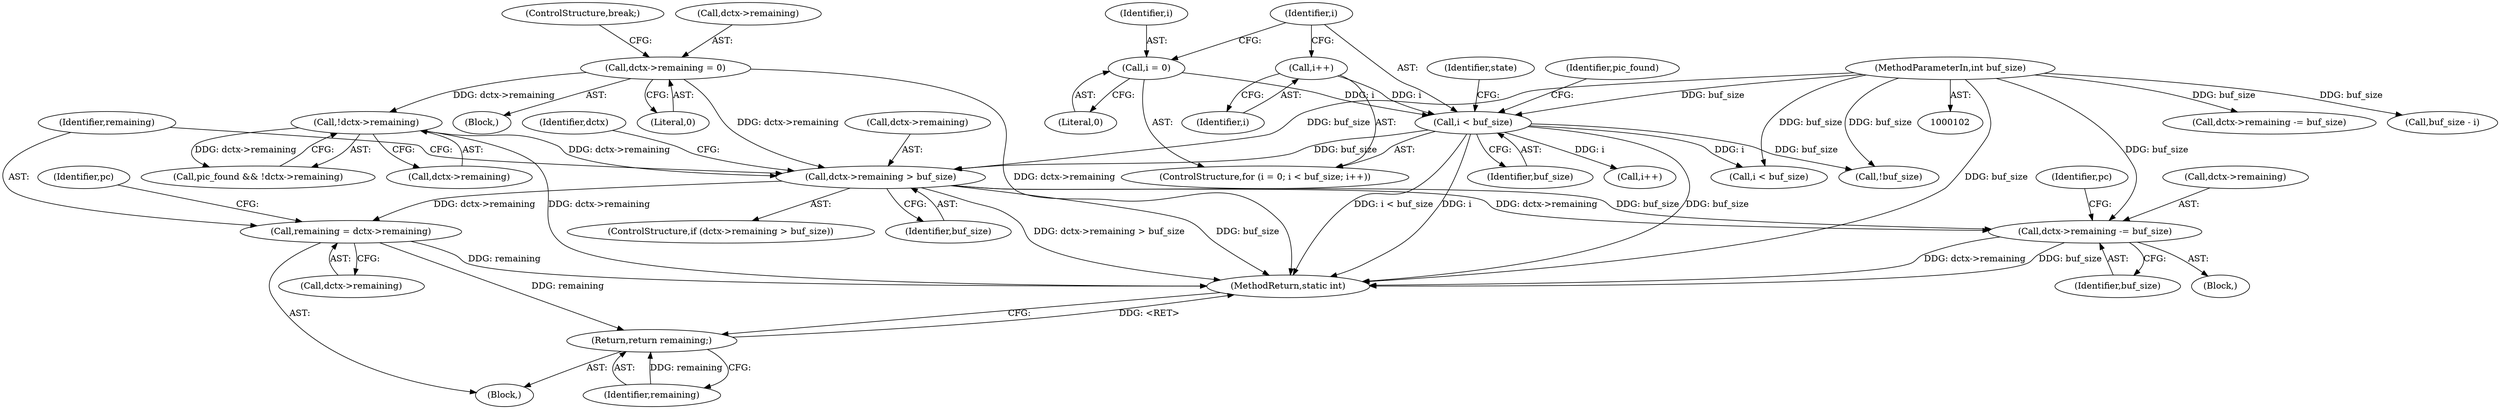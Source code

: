 digraph "0_FFmpeg_31c1c0b46a7021802c3d1d18039fca30dba5a14e@API" {
"1000380" [label="(Call,dctx->remaining > buf_size)"];
"1000188" [label="(Call,dctx->remaining = 0)"];
"1000197" [label="(Call,!dctx->remaining)"];
"1000150" [label="(Call,i < buf_size)"];
"1000147" [label="(Call,i = 0)"];
"1000153" [label="(Call,i++)"];
"1000105" [label="(MethodParameterIn,int buf_size)"];
"1000386" [label="(Call,dctx->remaining -= buf_size)"];
"1000394" [label="(Call,remaining = dctx->remaining)"];
"1000430" [label="(Return,return remaining;)"];
"1000150" [label="(Call,i < buf_size)"];
"1000149" [label="(Literal,0)"];
"1000151" [label="(Identifier,i)"];
"1000147" [label="(Call,i = 0)"];
"1000146" [label="(ControlStructure,for (i = 0; i < buf_size; i++))"];
"1000193" [label="(ControlStructure,break;)"];
"1000153" [label="(Call,i++)"];
"1000394" [label="(Call,remaining = dctx->remaining)"];
"1000430" [label="(Return,return remaining;)"];
"1000198" [label="(Call,dctx->remaining)"];
"1000387" [label="(Call,dctx->remaining)"];
"1000401" [label="(Identifier,pc)"];
"1000208" [label="(Call,i < buf_size)"];
"1000165" [label="(Block,)"];
"1000197" [label="(Call,!dctx->remaining)"];
"1000370" [label="(Call,dctx->remaining -= buf_size)"];
"1000152" [label="(Identifier,buf_size)"];
"1000189" [label="(Call,dctx->remaining)"];
"1000380" [label="(Call,dctx->remaining > buf_size)"];
"1000192" [label="(Literal,0)"];
"1000195" [label="(Call,pic_found && !dctx->remaining)"];
"1000396" [label="(Call,dctx->remaining)"];
"1000392" [label="(Block,)"];
"1000157" [label="(Identifier,state)"];
"1000105" [label="(MethodParameterIn,int buf_size)"];
"1000388" [label="(Identifier,dctx)"];
"1000431" [label="(Identifier,remaining)"];
"1000395" [label="(Identifier,remaining)"];
"1000390" [label="(Identifier,buf_size)"];
"1000166" [label="(Call,i++)"];
"1000188" [label="(Call,dctx->remaining = 0)"];
"1000379" [label="(ControlStructure,if (dctx->remaining > buf_size))"];
"1000454" [label="(MethodReturn,static int)"];
"1000384" [label="(Identifier,buf_size)"];
"1000148" [label="(Identifier,i)"];
"1000434" [label="(Identifier,pc)"];
"1000385" [label="(Block,)"];
"1000381" [label="(Call,dctx->remaining)"];
"1000314" [label="(Call,buf_size - i)"];
"1000386" [label="(Call,dctx->remaining -= buf_size)"];
"1000154" [label="(Identifier,i)"];
"1000203" [label="(Call,!buf_size)"];
"1000196" [label="(Identifier,pic_found)"];
"1000380" -> "1000379"  [label="AST: "];
"1000380" -> "1000384"  [label="CFG: "];
"1000381" -> "1000380"  [label="AST: "];
"1000384" -> "1000380"  [label="AST: "];
"1000388" -> "1000380"  [label="CFG: "];
"1000395" -> "1000380"  [label="CFG: "];
"1000380" -> "1000454"  [label="DDG: buf_size"];
"1000380" -> "1000454"  [label="DDG: dctx->remaining > buf_size"];
"1000188" -> "1000380"  [label="DDG: dctx->remaining"];
"1000197" -> "1000380"  [label="DDG: dctx->remaining"];
"1000150" -> "1000380"  [label="DDG: buf_size"];
"1000105" -> "1000380"  [label="DDG: buf_size"];
"1000380" -> "1000386"  [label="DDG: buf_size"];
"1000380" -> "1000386"  [label="DDG: dctx->remaining"];
"1000380" -> "1000394"  [label="DDG: dctx->remaining"];
"1000188" -> "1000165"  [label="AST: "];
"1000188" -> "1000192"  [label="CFG: "];
"1000189" -> "1000188"  [label="AST: "];
"1000192" -> "1000188"  [label="AST: "];
"1000193" -> "1000188"  [label="CFG: "];
"1000188" -> "1000454"  [label="DDG: dctx->remaining"];
"1000188" -> "1000197"  [label="DDG: dctx->remaining"];
"1000197" -> "1000195"  [label="AST: "];
"1000197" -> "1000198"  [label="CFG: "];
"1000198" -> "1000197"  [label="AST: "];
"1000195" -> "1000197"  [label="CFG: "];
"1000197" -> "1000454"  [label="DDG: dctx->remaining"];
"1000197" -> "1000195"  [label="DDG: dctx->remaining"];
"1000150" -> "1000146"  [label="AST: "];
"1000150" -> "1000152"  [label="CFG: "];
"1000151" -> "1000150"  [label="AST: "];
"1000152" -> "1000150"  [label="AST: "];
"1000157" -> "1000150"  [label="CFG: "];
"1000196" -> "1000150"  [label="CFG: "];
"1000150" -> "1000454"  [label="DDG: i"];
"1000150" -> "1000454"  [label="DDG: buf_size"];
"1000150" -> "1000454"  [label="DDG: i < buf_size"];
"1000147" -> "1000150"  [label="DDG: i"];
"1000153" -> "1000150"  [label="DDG: i"];
"1000105" -> "1000150"  [label="DDG: buf_size"];
"1000150" -> "1000166"  [label="DDG: i"];
"1000150" -> "1000203"  [label="DDG: buf_size"];
"1000150" -> "1000208"  [label="DDG: i"];
"1000147" -> "1000146"  [label="AST: "];
"1000147" -> "1000149"  [label="CFG: "];
"1000148" -> "1000147"  [label="AST: "];
"1000149" -> "1000147"  [label="AST: "];
"1000151" -> "1000147"  [label="CFG: "];
"1000153" -> "1000146"  [label="AST: "];
"1000153" -> "1000154"  [label="CFG: "];
"1000154" -> "1000153"  [label="AST: "];
"1000151" -> "1000153"  [label="CFG: "];
"1000105" -> "1000102"  [label="AST: "];
"1000105" -> "1000454"  [label="DDG: buf_size"];
"1000105" -> "1000203"  [label="DDG: buf_size"];
"1000105" -> "1000208"  [label="DDG: buf_size"];
"1000105" -> "1000314"  [label="DDG: buf_size"];
"1000105" -> "1000370"  [label="DDG: buf_size"];
"1000105" -> "1000386"  [label="DDG: buf_size"];
"1000386" -> "1000385"  [label="AST: "];
"1000386" -> "1000390"  [label="CFG: "];
"1000387" -> "1000386"  [label="AST: "];
"1000390" -> "1000386"  [label="AST: "];
"1000434" -> "1000386"  [label="CFG: "];
"1000386" -> "1000454"  [label="DDG: dctx->remaining"];
"1000386" -> "1000454"  [label="DDG: buf_size"];
"1000394" -> "1000392"  [label="AST: "];
"1000394" -> "1000396"  [label="CFG: "];
"1000395" -> "1000394"  [label="AST: "];
"1000396" -> "1000394"  [label="AST: "];
"1000401" -> "1000394"  [label="CFG: "];
"1000394" -> "1000454"  [label="DDG: remaining"];
"1000394" -> "1000430"  [label="DDG: remaining"];
"1000430" -> "1000392"  [label="AST: "];
"1000430" -> "1000431"  [label="CFG: "];
"1000431" -> "1000430"  [label="AST: "];
"1000454" -> "1000430"  [label="CFG: "];
"1000430" -> "1000454"  [label="DDG: <RET>"];
"1000431" -> "1000430"  [label="DDG: remaining"];
}
